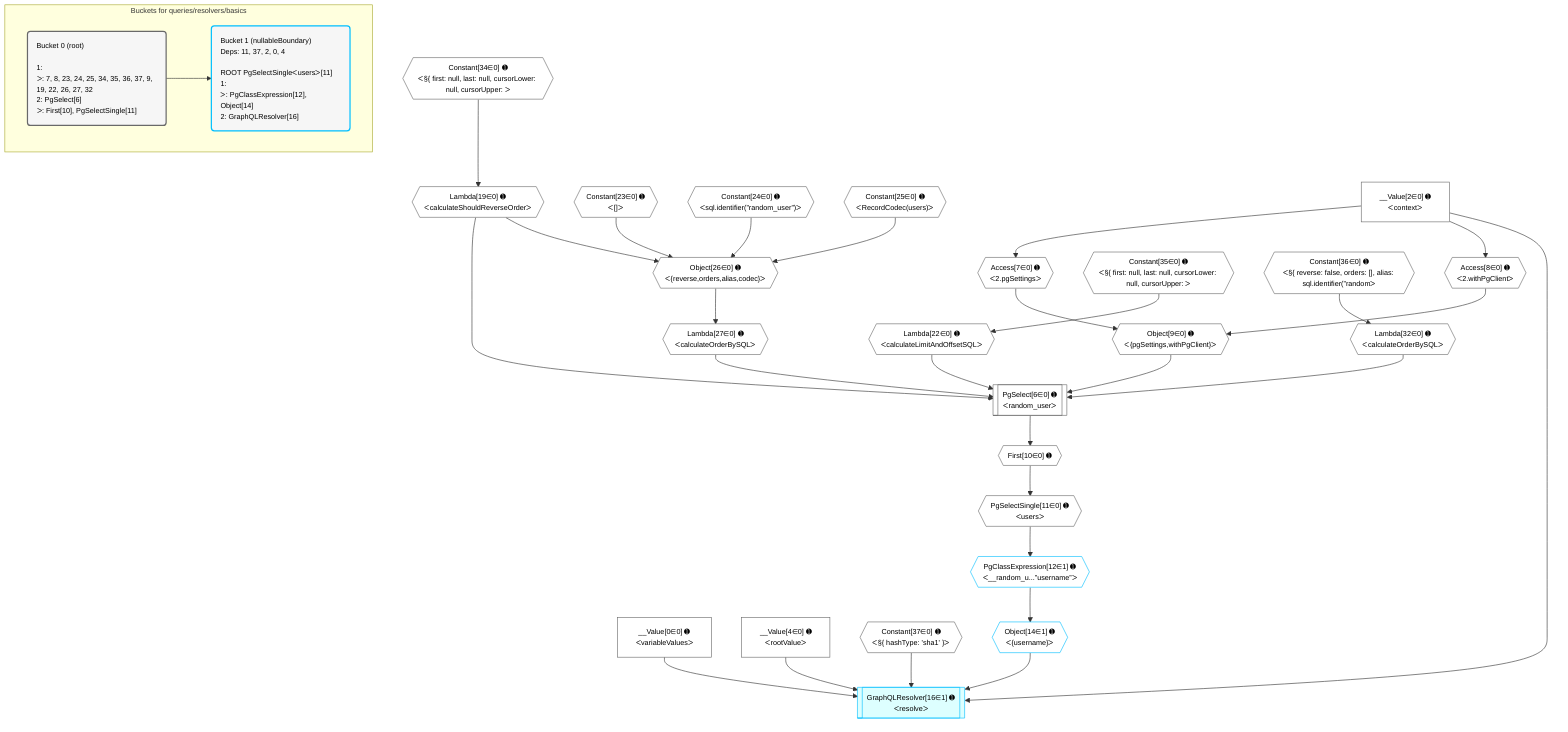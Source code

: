 %%{init: {'themeVariables': { 'fontSize': '12px'}}}%%
graph TD
    classDef path fill:#eee,stroke:#000,color:#000
    classDef plan fill:#fff,stroke-width:1px,color:#000
    classDef itemplan fill:#fff,stroke-width:2px,color:#000
    classDef unbatchedplan fill:#dff,stroke-width:1px,color:#000
    classDef sideeffectplan fill:#fcc,stroke-width:2px,color:#000
    classDef bucket fill:#f6f6f6,color:#000,stroke-width:2px,text-align:left


    %% plan dependencies
    PgSelect6[["PgSelect[6∈0] ➊<br />ᐸrandom_userᐳ"]]:::plan
    Object9{{"Object[9∈0] ➊<br />ᐸ{pgSettings,withPgClient}ᐳ"}}:::plan
    Lambda19{{"Lambda[19∈0] ➊<br />ᐸcalculateShouldReverseOrderᐳ"}}:::plan
    Lambda22{{"Lambda[22∈0] ➊<br />ᐸcalculateLimitAndOffsetSQLᐳ"}}:::plan
    Lambda27{{"Lambda[27∈0] ➊<br />ᐸcalculateOrderBySQLᐳ"}}:::plan
    Lambda32{{"Lambda[32∈0] ➊<br />ᐸcalculateOrderBySQLᐳ"}}:::plan
    Object9 & Lambda19 & Lambda22 & Lambda27 & Lambda32 --> PgSelect6
    Object26{{"Object[26∈0] ➊<br />ᐸ{reverse,orders,alias,codec}ᐳ"}}:::plan
    Constant23{{"Constant[23∈0] ➊<br />ᐸ[]ᐳ"}}:::plan
    Constant24{{"Constant[24∈0] ➊<br />ᐸsql.identifier(”random_user”)ᐳ"}}:::plan
    Constant25{{"Constant[25∈0] ➊<br />ᐸRecordCodec(users)ᐳ"}}:::plan
    Lambda19 & Constant23 & Constant24 & Constant25 --> Object26
    Access7{{"Access[7∈0] ➊<br />ᐸ2.pgSettingsᐳ"}}:::plan
    Access8{{"Access[8∈0] ➊<br />ᐸ2.withPgClientᐳ"}}:::plan
    Access7 & Access8 --> Object9
    __Value2["__Value[2∈0] ➊<br />ᐸcontextᐳ"]:::plan
    __Value2 --> Access7
    __Value2 --> Access8
    First10{{"First[10∈0] ➊"}}:::plan
    PgSelect6 --> First10
    PgSelectSingle11{{"PgSelectSingle[11∈0] ➊<br />ᐸusersᐳ"}}:::plan
    First10 --> PgSelectSingle11
    Constant34{{"Constant[34∈0] ➊<br />ᐸ§{ first: null, last: null, cursorLower: null, cursorUpper: ᐳ"}}:::plan
    Constant34 --> Lambda19
    Constant35{{"Constant[35∈0] ➊<br />ᐸ§{ first: null, last: null, cursorLower: null, cursorUpper: ᐳ"}}:::plan
    Constant35 --> Lambda22
    Object26 --> Lambda27
    Constant36{{"Constant[36∈0] ➊<br />ᐸ§{ reverse: false, orders: [], alias: sql.identifier(”randomᐳ"}}:::plan
    Constant36 --> Lambda32
    __Value0["__Value[0∈0] ➊<br />ᐸvariableValuesᐳ"]:::plan
    __Value4["__Value[4∈0] ➊<br />ᐸrootValueᐳ"]:::plan
    Constant37{{"Constant[37∈0] ➊<br />ᐸ§{ hashType: 'sha1' }ᐳ"}}:::plan
    GraphQLResolver16[["GraphQLResolver[16∈1] ➊<br />ᐸresolveᐳ"]]:::unbatchedplan
    Object14{{"Object[14∈1] ➊<br />ᐸ{username}ᐳ"}}:::plan
    Object14 & Constant37 & __Value2 & __Value0 & __Value4 --> GraphQLResolver16
    PgClassExpression12{{"PgClassExpression[12∈1] ➊<br />ᐸ__random_u...”username”ᐳ"}}:::plan
    PgSelectSingle11 --> PgClassExpression12
    PgClassExpression12 --> Object14

    %% define steps

    subgraph "Buckets for queries/resolvers/basics"
    Bucket0("Bucket 0 (root)<br /><br />1: <br />ᐳ: 7, 8, 23, 24, 25, 34, 35, 36, 37, 9, 19, 22, 26, 27, 32<br />2: PgSelect[6]<br />ᐳ: First[10], PgSelectSingle[11]"):::bucket
    classDef bucket0 stroke:#696969
    class Bucket0,__Value0,__Value2,__Value4,PgSelect6,Access7,Access8,Object9,First10,PgSelectSingle11,Lambda19,Lambda22,Constant23,Constant24,Constant25,Object26,Lambda27,Lambda32,Constant34,Constant35,Constant36,Constant37 bucket0
    Bucket1("Bucket 1 (nullableBoundary)<br />Deps: 11, 37, 2, 0, 4<br /><br />ROOT PgSelectSingleᐸusersᐳ[11]<br />1: <br />ᐳ: PgClassExpression[12], Object[14]<br />2: GraphQLResolver[16]"):::bucket
    classDef bucket1 stroke:#00bfff
    class Bucket1,PgClassExpression12,Object14,GraphQLResolver16 bucket1
    Bucket0 --> Bucket1
    end